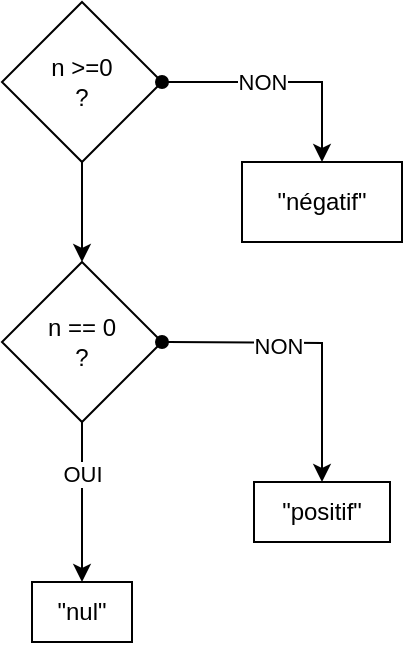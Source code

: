 <mxfile scale="1" border="0">
    <diagram id="5Uz8xxZzpqqM8qEUwQCg" name="Page-1">
        <mxGraphModel dx="717" dy="340" grid="1" gridSize="10" guides="1" tooltips="1" connect="1" arrows="1" fold="1" page="1" pageScale="1" pageWidth="583" pageHeight="827" math="0" shadow="0">
            <root>
                <mxCell id="0"/>
                <mxCell id="1" parent="0"/>
                <mxCell id="5KB1fX3pjZRvgc6VrFx0-9" value="" style="edgeStyle=orthogonalEdgeStyle;rounded=0;orthogonalLoop=1;jettySize=auto;html=1;exitX=0.5;exitY=1;exitDx=0;exitDy=0;entryX=0.5;entryY=0;entryDx=0;entryDy=0;" parent="1" source="5KB1fX3pjZRvgc6VrFx0-1" target="5KB1fX3pjZRvgc6VrFx0-8" edge="1">
                    <mxGeometry relative="1" as="geometry">
                        <mxPoint x="-30.034" y="200.034" as="sourcePoint"/>
                        <mxPoint x="-40" y="300" as="targetPoint"/>
                        <Array as="points">
                            <mxPoint x="90" y="190"/>
                            <mxPoint x="90" y="190"/>
                        </Array>
                    </mxGeometry>
                </mxCell>
                <mxCell id="5KB1fX3pjZRvgc6VrFx0-1" value="n &amp;gt;=0&lt;br&gt;?" style="rhombus;whiteSpace=wrap;html=1;" parent="1" vertex="1">
                    <mxGeometry x="50" y="70" width="80" height="80" as="geometry"/>
                </mxCell>
                <mxCell id="5KB1fX3pjZRvgc6VrFx0-5" value="&quot;négatif&quot;" style="rounded=0;whiteSpace=wrap;html=1;" parent="1" vertex="1">
                    <mxGeometry x="170" y="150" width="80" height="40" as="geometry"/>
                </mxCell>
                <mxCell id="5KB1fX3pjZRvgc6VrFx0-10" style="edgeStyle=orthogonalEdgeStyle;rounded=0;orthogonalLoop=1;jettySize=auto;html=1;entryX=0.5;entryY=0;entryDx=0;entryDy=0;" parent="1" source="5KB1fX3pjZRvgc6VrFx0-8" target="5KB1fX3pjZRvgc6VrFx0-12" edge="1">
                    <mxGeometry relative="1" as="geometry">
                        <mxPoint x="470" y="140" as="targetPoint"/>
                    </mxGeometry>
                </mxCell>
                <mxCell id="5KB1fX3pjZRvgc6VrFx0-11" value="OUI" style="edgeLabel;html=1;align=center;verticalAlign=middle;resizable=0;points=[];" parent="5KB1fX3pjZRvgc6VrFx0-10" vertex="1" connectable="0">
                    <mxGeometry x="-0.358" relative="1" as="geometry">
                        <mxPoint as="offset"/>
                    </mxGeometry>
                </mxCell>
                <mxCell id="5KB1fX3pjZRvgc6VrFx0-8" value="n == 0&lt;br&gt;?" style="rhombus;whiteSpace=wrap;html=1;" parent="1" vertex="1">
                    <mxGeometry x="50" y="200" width="80" height="80" as="geometry"/>
                </mxCell>
                <mxCell id="5KB1fX3pjZRvgc6VrFx0-12" value="&quot;nul&quot;" style="rounded=0;whiteSpace=wrap;html=1;" parent="1" vertex="1">
                    <mxGeometry x="65" y="360" width="50" height="30" as="geometry"/>
                </mxCell>
                <mxCell id="5KB1fX3pjZRvgc6VrFx0-14" value="&quot;positif&quot;" style="whiteSpace=wrap;html=1;" parent="1" vertex="1">
                    <mxGeometry x="176" y="310" width="68" height="30" as="geometry"/>
                </mxCell>
                <mxCell id="5KB1fX3pjZRvgc6VrFx0-15" value="" style="edgeStyle=orthogonalEdgeStyle;rounded=0;orthogonalLoop=1;jettySize=auto;html=1;startArrow=oval;startFill=1;targetPerimeterSpacing=0;endSize=6;jumpStyle=none;strokeWidth=1;" parent="1" target="5KB1fX3pjZRvgc6VrFx0-14" edge="1">
                    <mxGeometry relative="1" as="geometry">
                        <mxPoint x="130" y="240" as="sourcePoint"/>
                    </mxGeometry>
                </mxCell>
                <mxCell id="5KB1fX3pjZRvgc6VrFx0-16" value="NON" style="edgeLabel;html=1;align=center;verticalAlign=middle;resizable=0;points=[];" parent="5KB1fX3pjZRvgc6VrFx0-15" vertex="1" connectable="0">
                    <mxGeometry x="-0.227" y="-1" relative="1" as="geometry">
                        <mxPoint as="offset"/>
                    </mxGeometry>
                </mxCell>
                <mxCell id="5KB1fX3pjZRvgc6VrFx0-2" style="edgeStyle=orthogonalEdgeStyle;rounded=0;orthogonalLoop=1;jettySize=auto;html=1;entryX=0.5;entryY=0;entryDx=0;entryDy=0;startArrow=oval;startFill=1;" parent="1" source="5KB1fX3pjZRvgc6VrFx0-1" target="5KB1fX3pjZRvgc6VrFx0-5" edge="1">
                    <mxGeometry relative="1" as="geometry">
                        <mxPoint x="190" y="260" as="targetPoint"/>
                    </mxGeometry>
                </mxCell>
                <mxCell id="5KB1fX3pjZRvgc6VrFx0-4" value="NON" style="edgeLabel;html=1;align=center;verticalAlign=middle;resizable=0;points=[];" parent="5KB1fX3pjZRvgc6VrFx0-2" vertex="1" connectable="0">
                    <mxGeometry x="-0.173" relative="1" as="geometry">
                        <mxPoint as="offset"/>
                    </mxGeometry>
                </mxCell>
            </root>
        </mxGraphModel>
    </diagram>
</mxfile>